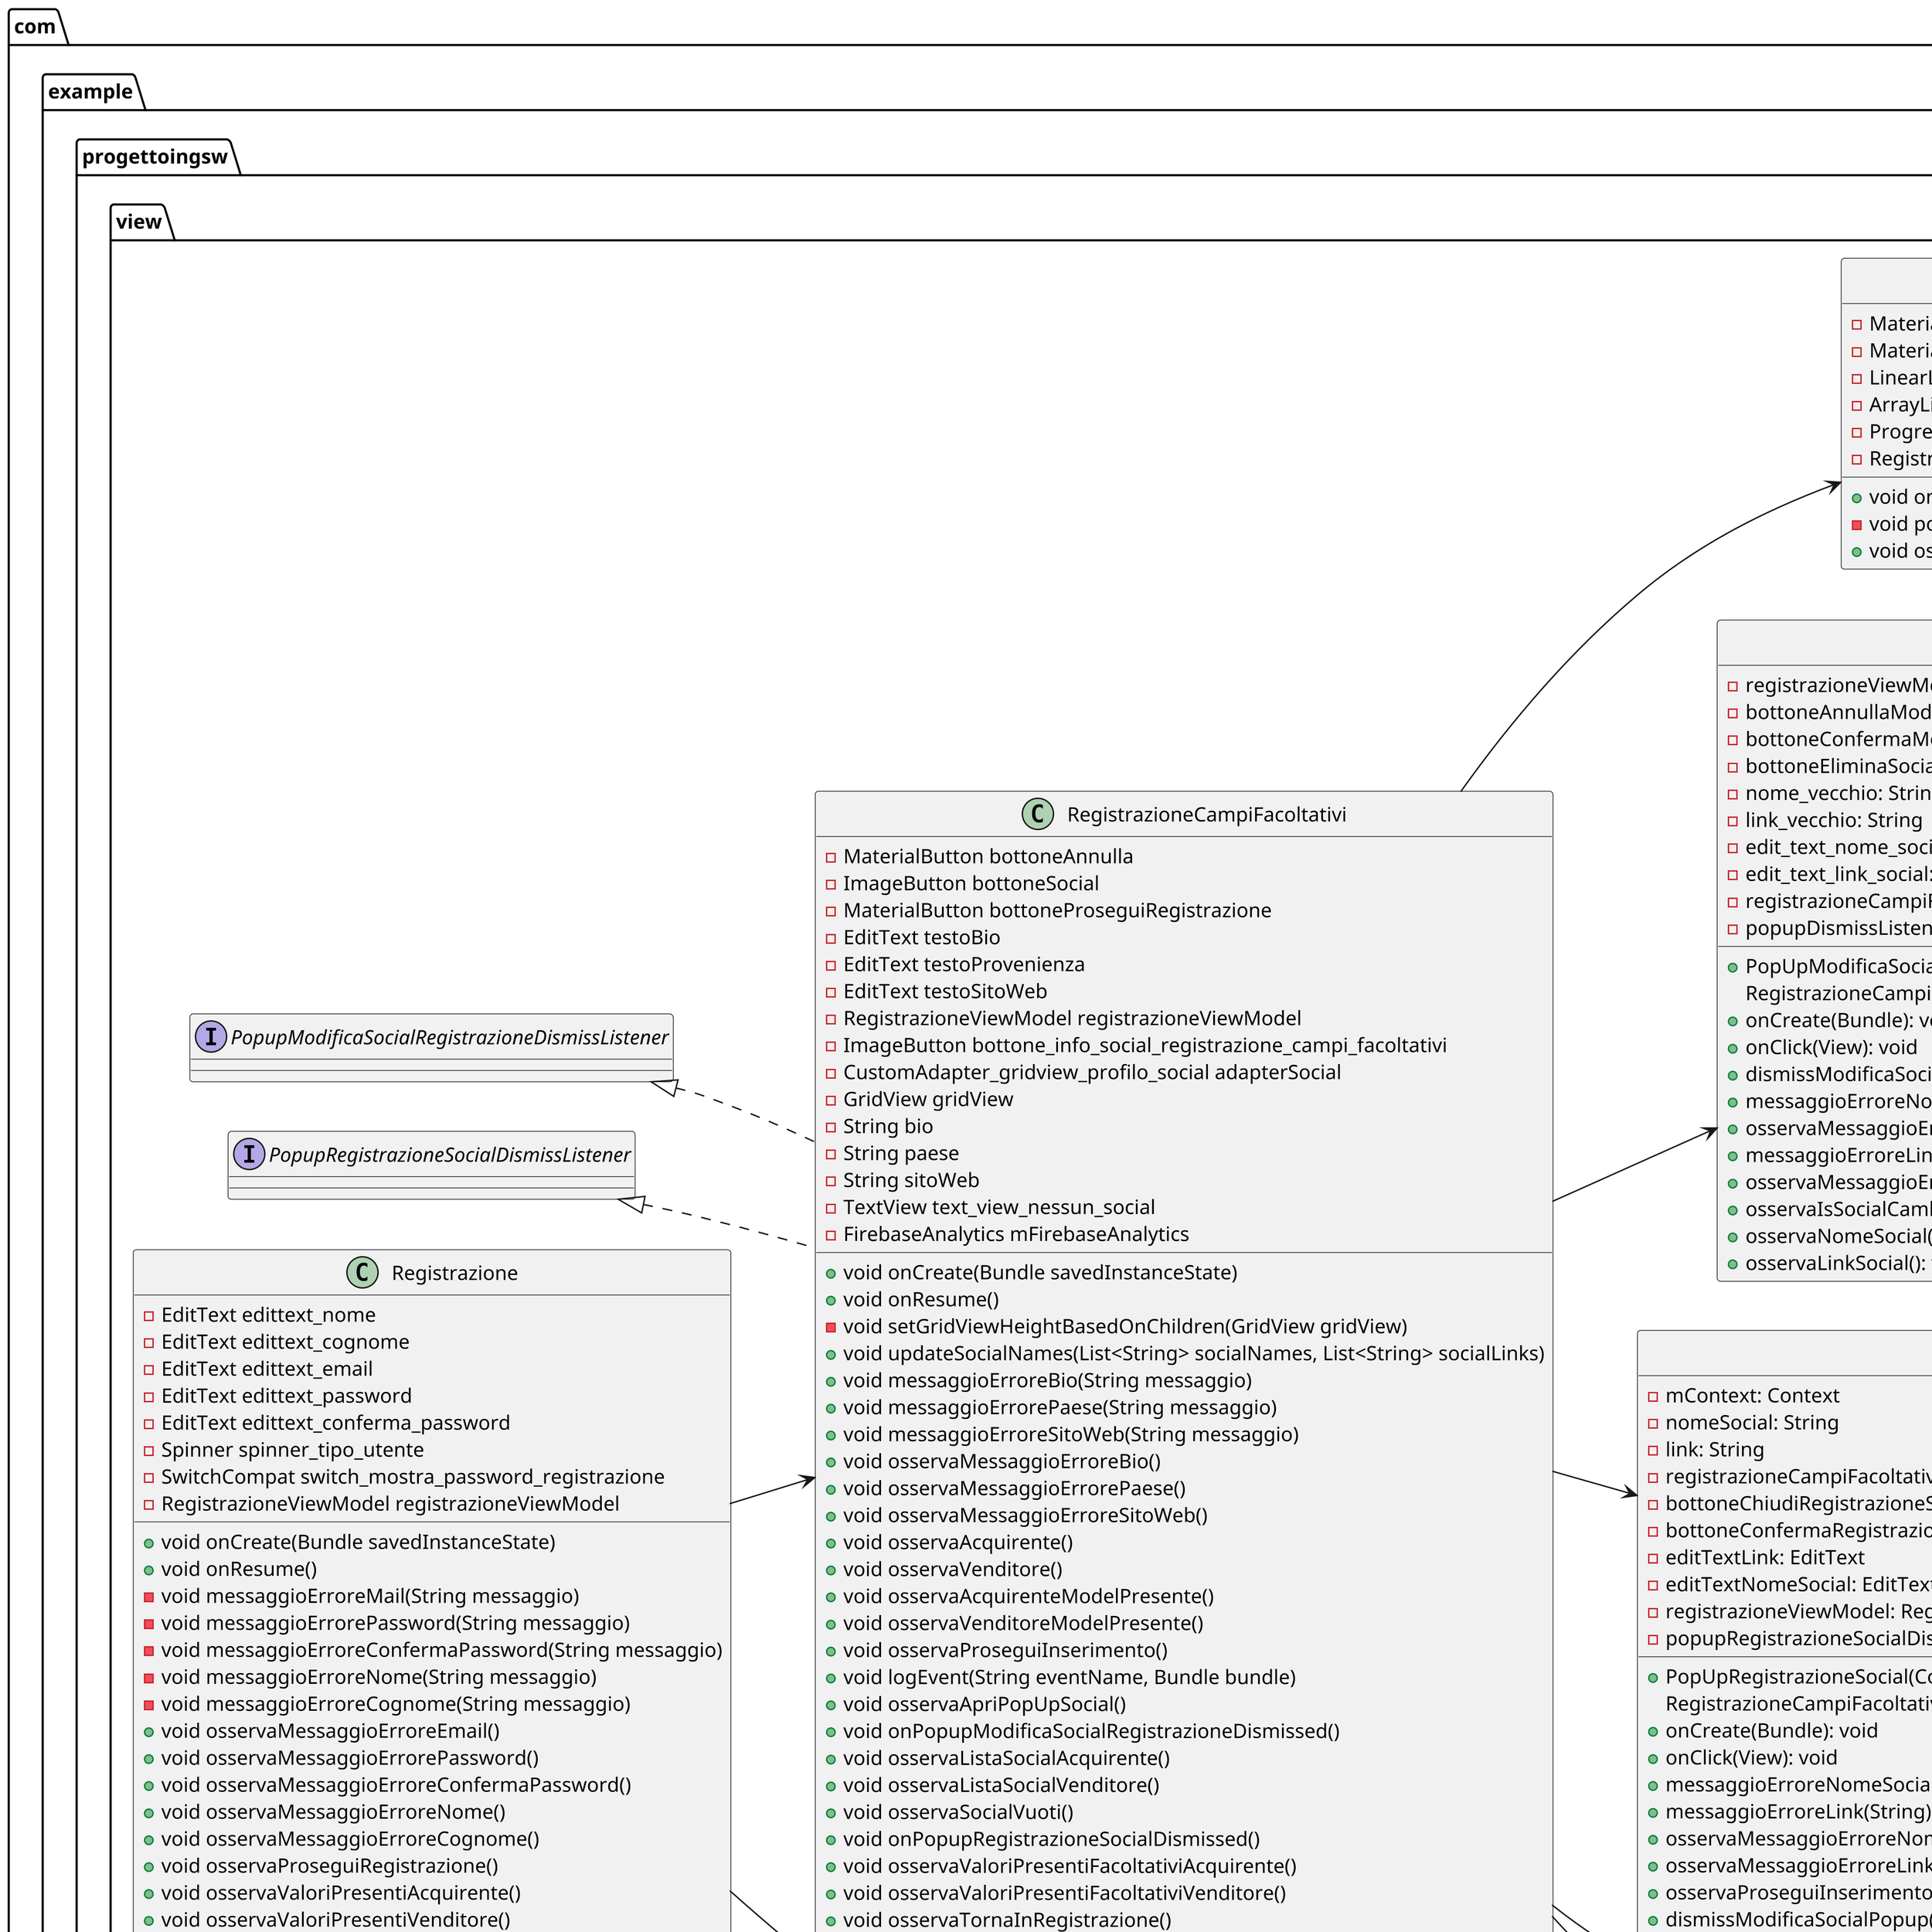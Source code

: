 @startuml RegistrazioneCampiFacoltativi

left to right direction
scale 3
package com.example.progettoingsw.view {
class Registrazione {
        - EditText edittext_nome
        - EditText edittext_cognome
        - EditText edittext_email
        - EditText edittext_password
        - EditText edittext_conferma_password
        - Spinner spinner_tipo_utente
        - SwitchCompat switch_mostra_password_registrazione
        - RegistrazioneViewModel registrazioneViewModel
        + void onCreate(Bundle savedInstanceState)
        + void onResume()
        - void messaggioErroreMail(String messaggio)
        - void messaggioErrorePassword(String messaggio)
        - void messaggioErroreConfermaPassword(String messaggio)
        - void messaggioErroreNome(String messaggio)
        - void messaggioErroreCognome(String messaggio)
        + void osservaMessaggioErroreEmail()
        + void osservaMessaggioErrorePassword()
        + void osservaMessaggioErroreConfermaPassword()
        + void osservaMessaggioErroreNome()
        + void osservaMessaggioErroreCognome()
        + void osservaProseguiRegistrazione()
        + void osservaValoriPresentiAcquirente()
        + void osservaValoriPresentiVenditore()
    }
    class RegistrazioneCampiFacoltativi implements PopupRegistrazioneSocialDismissListener, PopupModificaSocialRegistrazioneDismissListener{
            - MaterialButton bottoneAnnulla
            - ImageButton bottoneSocial
            - MaterialButton bottoneProseguiRegistrazione
            - EditText testoBio
            - EditText testoProvenienza
            - EditText testoSitoWeb
            - RegistrazioneViewModel registrazioneViewModel
            - ImageButton bottone_info_social_registrazione_campi_facoltativi
            - CustomAdapter_gridview_profilo_social adapterSocial
            - GridView gridView
            - String bio
            - String paese
            - String sitoWeb
            - TextView text_view_nessun_social
            - FirebaseAnalytics mFirebaseAnalytics
            + void onCreate(Bundle savedInstanceState)
            + void onResume()
            - void setGridViewHeightBasedOnChildren(GridView gridView)
            + void updateSocialNames(List<String> socialNames, List<String> socialLinks)
            + void messaggioErroreBio(String messaggio)
            + void messaggioErrorePaese(String messaggio)
            + void messaggioErroreSitoWeb(String messaggio)
            + void osservaMessaggioErroreBio()
            + void osservaMessaggioErrorePaese()
            + void osservaMessaggioErroreSitoWeb()
            + void osservaAcquirente()
            + void osservaVenditore()
            + void osservaAcquirenteModelPresente()
            + void osservaVenditoreModelPresente()
            + void osservaProseguiInserimento()
            + void logEvent(String eventName, Bundle bundle)
            + void osservaApriPopUpSocial()
            + void onPopupModificaSocialRegistrazioneDismissed()
            + void osservaListaSocialAcquirente()
            + void osservaListaSocialVenditore()
            + void osservaSocialVuoti()
            + void onPopupRegistrazioneSocialDismissed()
            + void osservaValoriPresentiFacoltativiAcquirente()
            + void osservaValoriPresentiFacoltativiVenditore()
            + void osservaTornaInRegistrazione()
        }
        class RegistrazioneCategorie {
                - MaterialButton bottoneProseguiInteressiRegistrazione
                - MaterialButton bottoneSaltaRegistrazioneCategorie
                - LinearLayout linear_layout_interno_registrazione_social
                - ArrayList<String> switchTexts
                - ProgressBar progress_bar_registrazione_categorie
                - RegistrazioneViewModel registrazioneViewModel
                + void onCreate(Bundle savedInstanceState)
                - void populateLinearLayout()
                + void osservaVaiInHome()
            }
    class PopUpModificaSocialRegistrazione {
        - registrazioneViewModel: RegistrazioneViewModel
        - bottoneAnnullaModifica: AppCompatButton
        - bottoneConfermaModifica: AppCompatButton
        - bottoneEliminaSocial: AppCompatButton
        - nome_vecchio: String
        - link_vecchio: String
        - edit_text_nome_social: EditText
        - edit_text_link_social: EditText
        - registrazioneCampiFacoltativi: RegistrazioneCampiFacoltativi
        - popupDismissListener: PopupModificaSocialRegistrazioneDismissListener
        + PopUpModificaSocialRegistrazione(Context, RegistrazioneViewModel,
         RegistrazioneCampiFacoltativi, PopupModificaSocialRegistrazioneDismissListener)
        + onCreate(Bundle): void
        + onClick(View): void
        + dismissModificaSocialPopup(): void
        + messaggioErroreNomeSocial(String): void
        + osservaMessaggioErroreNomeSocial(): void
        + messaggioErroreLinkNuovo(String): void
        + osservaMessaggioErroreLinkNuovo(): void
        + osservaIsSocialCambiato(): void
        + osservaNomeSocial(): void
        + osservaLinkSocial(): void
    }
    class PopUpRegistrazioneSocial {
        - mContext: Context
        - nomeSocial: String
        - link: String
        - registrazioneCampiFacoltativi: RegistrazioneCampiFacoltativi
        - bottoneChiudiRegistrazioneSocial: MaterialButton
        - bottoneConfermaRegistrazioneSocial: MaterialButton
        - editTextLink: EditText
        - editTextNomeSocial: EditText
        - registrazioneViewModel: RegistrazioneViewModel
        - popupRegistrazioneSocialDismissListener: PopupRegistrazioneSocialDismissListener
        + PopUpRegistrazioneSocial(Context,
         RegistrazioneCampiFacoltativi, RegistrazioneViewModel, PopupRegistrazioneSocialDismissListener)
        + onCreate(Bundle): void
        + onClick(View): void
        + messaggioErroreNomeSocial(String): void
        + messaggioErroreLink(String): void
        + osservaMessaggioErroreNomeSocial(): void
        + osservaMessaggioErroreLink(): void
        + osservaProseguiInserimentoSocial(): void
        + dismissModificaSocialPopup(): void
    }
    class MainActivity{
            - bottomNavigationView: BottomNavigationView
            - mainActivityViewModel: MainActivityViewModel
            - selectedFragment: Fragment
            - homeMenuItem: MenuItem
            - categoriesMenuItem: MenuItem
            - creaAstaMenuItem: MenuItem
            - searchMenuItem: MenuItem
            - profileMenuItem: MenuItem
            + onCreate(savedInstanceState: Bundle): void
            + enableBottomNavigationView(enabled: boolean): void
            + resetOtherIcons(bottomNavigationView: BottomNavigationView, selectedItem: MenuItem): void
            + getIconResource(itemId: int): int
            + osservaSceltoHome(): void
            + osservaSceltoCategorie(): void
            + osservaSceltoCreaAstaAcquirente(): void
            + osservaSceltoCreaAstaVenditore(): void
            + osservaSceltoRicerca(): void
            + osservaSceltoProfilo(): void
        }
}


package com.example.progettoingsw.viewmodel {
        class RegistrazioneViewModel {
                - ArrayList<String> listaCategorieScelte
                - ArrayList<SocialAcquirenteModel> socialAcquirente
                - ArrayList<SocialVenditoreModel> socialVenditore
                - String nomeSocialSelezionato
                - String linkSocialSelezionato
                - String token

                - MutableLiveData<String> messaggioErroreEmail
                - MutableLiveData<String> messaggioErrorePassword
                - MutableLiveData<String> messaggioErroreConfermaPassword
                - MutableLiveData<String> messaggioErroreNome
                - MutableLiveData<String> messaggioErroreCognome
                - MutableLiveData<String> messaggioErroreLink
                - MutableLiveData<String> messaggioErroreNomeSocial
                - MutableLiveData<String> proseguiRegistrazione
                - MutableLiveData<String> proseguiInserimento
                - MutableLiveData<String> proseguiInserimentoSocial
                - MutableLiveData<String> messaggioErroreBio
                - MutableLiveData<String> messaggioErrorePaese
                - MutableLiveData<String> messaggioErroreSitoWeb
                - MutableLiveData<Boolean> acquirenteModelPresente
                - MutableLiveData<Boolean> venditoreModelPresente
                - MutableLiveData<AcquirenteModel> acquirenteModel
                - MutableLiveData<VenditoreModel> venditoreModel
                - MutableLiveData<Boolean> apriPopUpSocial
                - MutableLiveData<ArrayList<SocialAcquirenteModel>> listaSocialAcquirente
                - MutableLiveData<ArrayList<SocialVenditoreModel>> listaSocialVenditore
                - MutableLiveData<Boolean> socialVuoti
                - MutableLiveData<AcquirenteModel> valoriPresentiAcquirente
                - MutableLiveData<VenditoreModel> valoriPresentiVenditore
                - MutableLiveData<AcquirenteModel> valoriPresentiFacoltativiAcquirente
                - MutableLiveData<VenditoreModel> valoriPresentiFacoltativiVenditore
                - MutableLiveData<Boolean> isSocialCambiato

                - RegistrazioneRepository registrazioneRepository
                - LoginRepository loginRepository
                - Repository repository

                - static final String TOKEN_KEY

                + RegistrazioneViewModel()
                + void checkTipoUtente()
                + void checkSocial(String nomeSocial, String link)
                + void controlloSocial()
                + void registrazioneAcquirente(String email, String password, String confermaPassword, String nome, String cognome)
                + void registrazioneAcquirenteCompleta(String bio, String paese, String sitoWeb, AcquirenteModel acquirente)
                + void inserisciSocialAcquirente()
                + void inserisciSocialVenditore()
                + void recuperaToken(Context context)
                + void inserisciAcquirente(AcquirenteModel acquirente)
                + void trovaAcquirenteDoppio(String email, String password, String nome, String cognome)
                + void registrazioneVenditoreCompleta(String bio, String paese, String sitoWeb, VenditoreModel venditore)
                + void inserisciVenditore(VenditoreModel venditore)
                + void trovaVenditoreDoppio(String email, String password, String nome, String cognome)
                + void categorieAcquirente(String email)
                + void categorieVenditore(String email)
                + Boolean socialValido(String nomeSocial, String link)
                + Boolean registrazioneValida(String mail, String password,String confermaPassword, String nome, String cognome)
                + Boolean registrazioneParzialeValidaAcquirente(String bio,String paese,String sitoWeb,AcquirenteModel acquirente)
                + Boolean registrazioneParzialeValidaVenditore(String bio,String paese,String sitoWeb,VenditoreModel venditore)
                + void setIsSocialCambiato(Boolean b)
                + void aggiornaSocialViewModel(String nome_vecchio, String link_vecchio, String nome, String link)
                + eliminaSocialViewModel(nome_vecchio: String, link_vecchio: String): void
                + resetErroriModificaSocial(): void
                + inserisciSocialNellaLista(): void
                + stampaLista(): void
                + resetAllVariables(): void
                + tornaInRegistrazione(): void
                + aggiungiCategoria(categoria: String): void
                + rimuoviCategoria(categoria: String): void
                + registraCategorie(): void
                + premutoSalta(): void
                + mandaTokenAcquirenteBackend(email: String, token: String): void
                + mandaTokenVenditoreBackend(email: String, token: String): void
                + setNomeSocialSelezionato(nomeSocial: String): void
                + setLinkSocialSelezionato(link: String): void
                + setNomeSocialRecuperato(nome: String): void
                + setLinkSocialRecuperato(link: String): void
                + recuperaNomeLinkSocial(): void
            }
}


package com.example.progettoingsw.repository {
class Repository {
    - acquirenteModel: AcquirenteModel
    - listaCategorieAcquirente: ArrayList<String>
    - venditoreModel: VenditoreModel
    - socialAcquirenteModelList: List<SocialAcquirenteModel>
    - socialVenditoreModelList: List<SocialVenditoreModel>
    - acquirenteEmailDaAsta: String
    - venditoreEmailDaAsta: String
    - nomeSocialSelezionato: String
    - nomeLinkSelezionato: String
    - leMieAsteUtenteAttuale: Boolean
    - listaSocialAcquirenteRecuperati: ArrayList<SocialAcquirenteModel>
    - listaSocialVenditoreRecuperati: ArrayList<SocialVenditoreModel>
    - listaCategorieVenditore: ArrayList<String>
    - categoriaSelezionata: String
    - backendUrl: String
    - questaRepository: Repository
    - listaAsteAllIngleseInScadenza: ArrayList<Asta_allingleseModel>
    - listaAsteAllIngleseCategoriaNome: ArrayList<Asta_allingleseModel>
    - listaAsteAllIngleseNuove: ArrayList<Asta_allingleseModel>
    - listaAsteAlRibassoCategoriaNome: ArrayList<Asta_alribassoModel>
    - listaAsteAlRibassoNuove: ArrayList<Asta_alribassoModel>
    - listaAsteInversaInScadenza: ArrayList<Asta_inversaModel>
    - listaAsteInversaCategoriaNome: ArrayList<Asta_inversaModel>
    - listaAsteInversaNuove: ArrayList<Asta_inversaModel>
    - notificaAcquirenteScelta: NotificheAcquirenteModel
    - notificaVenditoreScelta: NotificheVenditoreModel
    - nome_socialAcquirenteSelezionato: String
    - link_socialAcquirenteSelezionato: String
    - asta_allingleseSelezionata: Asta_allingleseModel
    - asta_alribassoSelezionata: Asta_alribassoModel
    - asta_inversaSelezionata: Asta_inversaModel
    + getInstance(): Repository
    + deleteRepository(): void
}
class RegistrazioneRepository {
        - backendUrl: String
        + registrazioneAcquirenteDoppioBackend(String, OnRegistrazioneAcquirenteDoppioListener): void
        + registrazioneVenditoreDoppioBackend(String, OnRegistrazioneVenditoreDoppioListener): void
        + inserimentoAcquirente(AcquirenteModel, OnInserisciAcquirenteListener): void
        + inserimentoVenditore(VenditoreModel, OnInserisciVenditoreListener): void
        + inserimentoSocialAcquirente(ArrayList<SocialAcquirenteModel>, OnInserimentoSocialAcquirenteListener): void
        + inserimentoSocialVenditore(ArrayList<SocialVenditoreModel>, OnInserimentoSocialVenditoreListener): void
        + saveCategorieAcquirente(String, ArrayList<String>, OnInserimentoCategorieAcquirente): void
        + saveCategorieVenditore(String, ArrayList<String>, OnInserimentoCategorieVenditore): void
        - RegistrazioneAcquirenteDoppioTask
        - RegistrazioneVenditoreDoppioTask
        - InserisciVenditoreTask
        - InserisciAcquirenteTask
        - inserimentoSocialAcquirenteTask
        - inserimentoSocialVenditoreTask
        - inserimentoCategorieAcquirenteTask
        - inserimentoCategorieVenditoreTask
        + OnInserimentoCategorieAcquirente
        + OnInserimentoCategorieVenditore
        + OnInserimentoSocialVenditoreListener
        + OnInserimentoSocialAcquirenteListener
        + OnRegistrazioneAcquirenteDoppioListener
        + OnRegistrazioneVenditoreDoppioListener
        + OnInserisciAcquirenteListener
        + OnInserisciVenditoreListener
    }
    class LoginRepository {
            - OnLoginAcquirenteListener listener
            - OnRecuperaCategorieAcquirenteListener listener
            - OnSetTokenAcquirenteListener listener
            - OnLoginVenditoreListener listener
            - OnRecuperaCategorieVenditoreListener listener
            - OnSetTokenVenditoreListener listener
            - OnLoginAcquirenteConTokenListener listener
            - OnLoginVenditoreConTokenListener listener
            -  LoginAcquirenteTask
            -  RecuperaCategorieAcquirenteTask
            -  SetTokenAcquirenteTask
            -  LoginVenditoreTask
            -  RecuperaCategorieVenditoreTask
            -  SetTokenVenditoreTask
            -  LoginAcquirenteConTokenTask
            -  LoginVenditoreConTokenTask

            + loginAcquirenteBackend(email: String, password: String, listener: OnLoginAcquirenteListener): void
            + loginAcquirenteConTokenBackend(token: String, listener: OnLoginAcquirenteConTokenListener): void
            + recuperaCategorieAcquirenteBackend(email: String, listener: OnRecuperaCategorieAcquirenteListener): void
            + setTokenAcquirente(email: String, token: String, listener: OnSetTokenAcquirenteListener): void
            + loginVenditoreBackend(email: String, password: String, listener: OnLoginVenditoreListener): void
            + loginVenditoreConTokenBackend(token: String, listener: OnLoginVenditoreConTokenListener): void
            + recuperaCategorieVenditoreBackend(email: String, listener: OnRecuperaCategorieVenditoreListener): void
            + setTokenVenditore(email: String, token: String, listener: OnSetTokenVenditoreListener): void
        }
}
package com.example.progettoingsw.model {
    class AcquirenteModel {
        - String indirizzo_email
        - String nome
        - String cognome
        - String password
        - String bio
        - String link
        - String areageografica

        + AcquirenteModel(nome: String, cognome: String, indirizzo_email: String, password: String,
         bio: String, areageografica: String, link: String)
        + getIndirizzo_email(): String
        + setIndirizzo_email(indirizzo_email: String): void
        + getNome(): String
        + setNome(nome: String): void
        + getCognome(): String
        + setCognome(cognome: String): void
        + getPassword(): String
        + setPassword(password: String): void
        + getBio(): String
        + setBio(bio: String): void
        + getLink(): String
        + setLink(link: String): void
        + getAreageografica(): String
        + setAreageografica(areageografica: String): void
    }
    class VenditoreModel {
            - String indirizzo_email
            - String nome
            - String cognome
            - String password
            - String bio
            - String link
            - String areageografica

            + VenditoreModel(nome: String, cognome: String, indirizzo_email: String, password: String,
             bio: String, areageografica: String, link: String)
            + getIndirizzo_email(): String
            + setIndirizzo_email(indirizzo_email: String): void
            + getNome(): String
            + setNome(nome: String): void
            + getCognome(): String
            + setCognome(cognome: String): void
            + getPassword(): String
            + setPassword(password: String): void
            + getBio(): String
            + setBio(bio: String): void
            + getLink(): String
            + setLink(link: String): void
            + getAreageografica(): String
            + setAreageografica(areageografica: String): void
        }
    class SocialAcquirenteModel {
        - String nome
        - String link
        - String indirizzo_email
        + SocialAcquirenteModel(String nome, String link, String indirizzo_email)
        + getNome(): String
        + setNome(String nome): void
        + getLink(): String
        + setLink(String link): void
        + getIndirizzo_email(): String
        + setIndirizzo_email(String indirizzo_email): void
    }
    class SocialVenditoreModel {
        - String nome
        - String link
        - String indirizzo_email
        + SocialVenditoreModel(String nome, String link, String indirizzo_email)
        + getNome(): String
        + setNome(String nome): void
        + getLink(): String
        + setLink(String link): void
        + getIndirizzo_email(): String
        + setIndirizzo_email(String indirizzo_email): void
    }

}
package com.example.progettoingsw.gestori_gui{
    class CustomAdapter_gridview_profilo_social {
        - Context context
        - List<String> socialNames
        - List<String> socialLinks
        + CustomAdapter_gridview_profilo_social(Context context)
        + setData(List<String> socialNames, List<String> socialLinks): void
        + clear(): void
        + getSocialNames(): List<String>
        + getSocialLinks(): List<String>
        + getCount(): int
        + getItem(int position): Object
        + getItemId(int position): long
        + getView(int position, View convertView, ViewGroup parent): View
        - static class ViewHolder
    }
}

        Registrazione --> RegistrazioneViewModel
        Registrazione --> RegistrazioneCampiFacoltativi
        RegistrazioneCampiFacoltativi --> RegistrazioneViewModel
        RegistrazioneCampiFacoltativi --> RegistrazioneCategorie
        RegistrazioneCategorie --> RegistrazioneViewModel

        PopUpRegistrazioneSocial --> RegistrazioneViewModel
        PopUpModificaSocialRegistrazione --> RegistrazioneViewModel

        RegistrazioneCampiFacoltativi --> PopUpModificaSocialRegistrazione
        RegistrazioneCampiFacoltativi --> PopUpRegistrazioneSocial
        RegistrazioneCampiFacoltativi --> CustomAdapter_gridview_profilo_social
        RegistrazioneCampiFacoltativi --> AcquirenteModel
        RegistrazioneCampiFacoltativi --> VenditoreModel
        RegistrazioneCampiFacoltativi --> SocialAcquirenteModel
        RegistrazioneCampiFacoltativi --> SocialVenditoreModel

        RegistrazioneCategorie --> MainActivity


        RegistrazioneViewModel --> Repository
        RegistrazioneViewModel --> LoginRepository
        RegistrazioneViewModel --> RegistrazioneRepository

        Repository --> AcquirenteModel
        Repository --> VenditoreModel
        LoginRepository --> AcquirenteModel
        LoginRepository --> VenditoreModel
        RegistrazioneRepository --> AcquirenteModel
        RegistrazioneRepository --> VenditoreModel
@enduml
